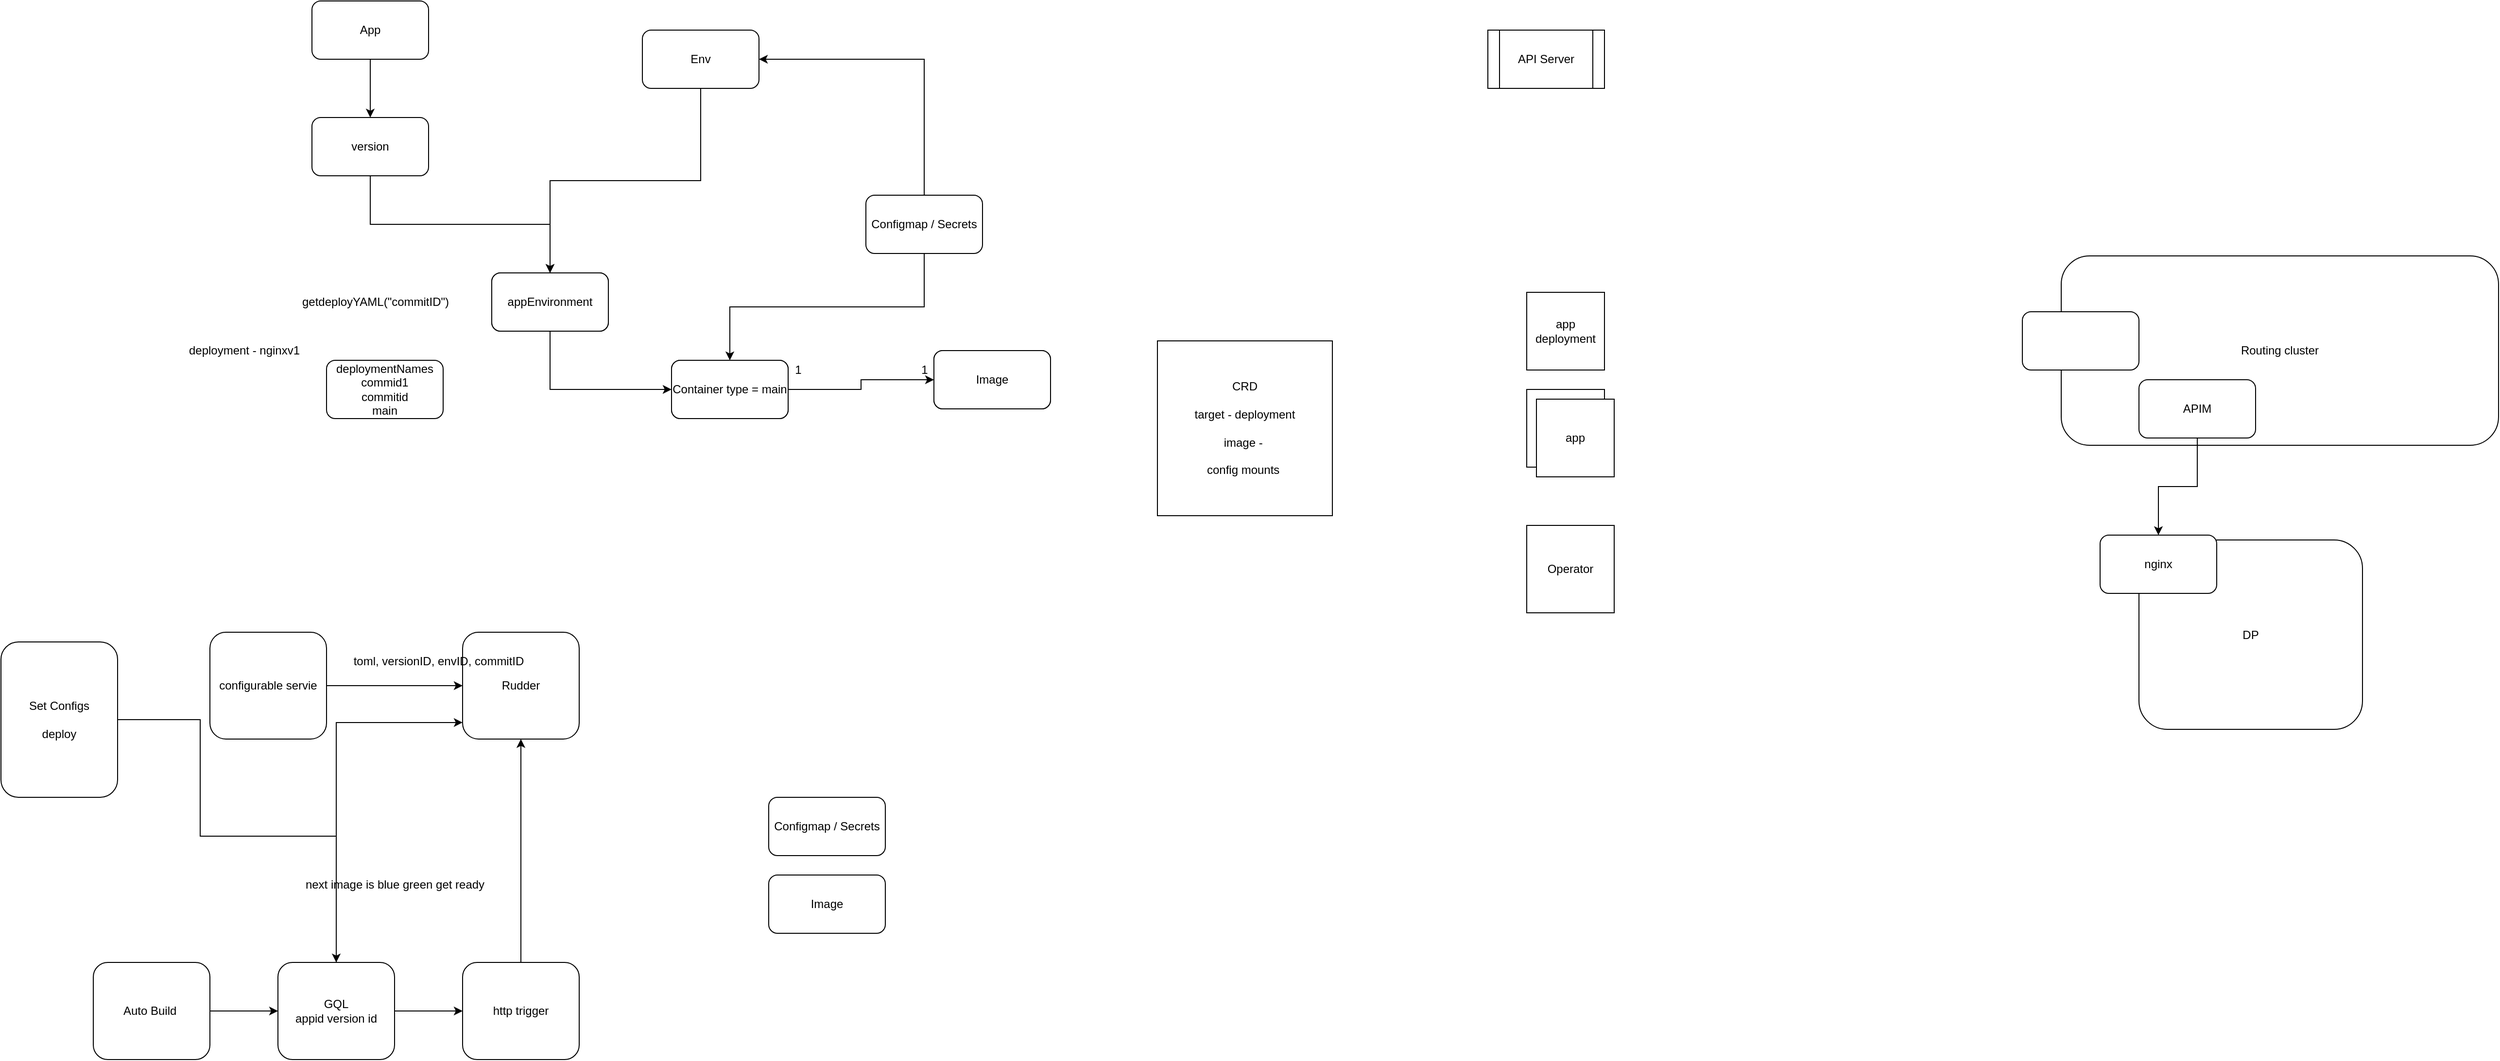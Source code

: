 <mxfile version="16.1.2" type="device"><diagram id="NkX3YDX1I7fjAGdv_0Hl" name="Page-1"><mxGraphModel dx="1956" dy="997" grid="1" gridSize="10" guides="1" tooltips="1" connect="1" arrows="1" fold="1" page="1" pageScale="1" pageWidth="850" pageHeight="1100" math="0" shadow="0"><root><mxCell id="0"/><mxCell id="1" parent="0"/><mxCell id="xBkOGX8yVlN4XPknSLS_-9" style="edgeStyle=orthogonalEdgeStyle;rounded=0;orthogonalLoop=1;jettySize=auto;html=1;exitX=0.5;exitY=1;exitDx=0;exitDy=0;entryX=0;entryY=0.5;entryDx=0;entryDy=0;" parent="1" source="xBkOGX8yVlN4XPknSLS_-1" target="xBkOGX8yVlN4XPknSLS_-8" edge="1"><mxGeometry relative="1" as="geometry"/></mxCell><mxCell id="xBkOGX8yVlN4XPknSLS_-1" value="appEnvironment" style="rounded=1;whiteSpace=wrap;html=1;" parent="1" vertex="1"><mxGeometry x="335" y="410" width="120" height="60" as="geometry"/></mxCell><mxCell id="xBkOGX8yVlN4XPknSLS_-5" style="edgeStyle=orthogonalEdgeStyle;rounded=0;orthogonalLoop=1;jettySize=auto;html=1;exitX=0.5;exitY=1;exitDx=0;exitDy=0;" parent="1" source="xBkOGX8yVlN4XPknSLS_-2" target="xBkOGX8yVlN4XPknSLS_-1" edge="1"><mxGeometry relative="1" as="geometry"/></mxCell><mxCell id="xBkOGX8yVlN4XPknSLS_-2" value="version" style="rounded=1;whiteSpace=wrap;html=1;" parent="1" vertex="1"><mxGeometry x="150" y="250" width="120" height="60" as="geometry"/></mxCell><mxCell id="xBkOGX8yVlN4XPknSLS_-4" style="edgeStyle=orthogonalEdgeStyle;rounded=0;orthogonalLoop=1;jettySize=auto;html=1;exitX=0.5;exitY=1;exitDx=0;exitDy=0;" parent="1" source="xBkOGX8yVlN4XPknSLS_-3" target="xBkOGX8yVlN4XPknSLS_-2" edge="1"><mxGeometry relative="1" as="geometry"/></mxCell><mxCell id="xBkOGX8yVlN4XPknSLS_-3" value="App" style="rounded=1;whiteSpace=wrap;html=1;" parent="1" vertex="1"><mxGeometry x="150" y="130" width="120" height="60" as="geometry"/></mxCell><mxCell id="xBkOGX8yVlN4XPknSLS_-7" style="edgeStyle=orthogonalEdgeStyle;rounded=0;orthogonalLoop=1;jettySize=auto;html=1;exitX=0.5;exitY=1;exitDx=0;exitDy=0;" parent="1" source="xBkOGX8yVlN4XPknSLS_-6" target="xBkOGX8yVlN4XPknSLS_-1" edge="1"><mxGeometry relative="1" as="geometry"/></mxCell><mxCell id="xBkOGX8yVlN4XPknSLS_-6" value="Env" style="rounded=1;whiteSpace=wrap;html=1;" parent="1" vertex="1"><mxGeometry x="490" y="160" width="120" height="60" as="geometry"/></mxCell><mxCell id="xBkOGX8yVlN4XPknSLS_-11" style="edgeStyle=orthogonalEdgeStyle;rounded=0;orthogonalLoop=1;jettySize=auto;html=1;exitX=1;exitY=0.5;exitDx=0;exitDy=0;" parent="1" source="xBkOGX8yVlN4XPknSLS_-8" target="xBkOGX8yVlN4XPknSLS_-10" edge="1"><mxGeometry relative="1" as="geometry"/></mxCell><mxCell id="xBkOGX8yVlN4XPknSLS_-8" value="Container type = main" style="rounded=1;whiteSpace=wrap;html=1;" parent="1" vertex="1"><mxGeometry x="520" y="500" width="120" height="60" as="geometry"/></mxCell><mxCell id="xBkOGX8yVlN4XPknSLS_-10" value="Image" style="rounded=1;whiteSpace=wrap;html=1;" parent="1" vertex="1"><mxGeometry x="790" y="490" width="120" height="60" as="geometry"/></mxCell><mxCell id="xBkOGX8yVlN4XPknSLS_-12" value="1" style="text;html=1;align=center;verticalAlign=middle;resizable=0;points=[];autosize=1;strokeColor=none;fillColor=none;" parent="1" vertex="1"><mxGeometry x="640" y="500" width="20" height="20" as="geometry"/></mxCell><mxCell id="xBkOGX8yVlN4XPknSLS_-13" value="1" style="text;html=1;align=center;verticalAlign=middle;resizable=0;points=[];autosize=1;strokeColor=none;fillColor=none;" parent="1" vertex="1"><mxGeometry x="770" y="500" width="20" height="20" as="geometry"/></mxCell><mxCell id="xBkOGX8yVlN4XPknSLS_-15" style="edgeStyle=orthogonalEdgeStyle;rounded=0;orthogonalLoop=1;jettySize=auto;html=1;exitX=0.5;exitY=1;exitDx=0;exitDy=0;" parent="1" source="xBkOGX8yVlN4XPknSLS_-14" target="xBkOGX8yVlN4XPknSLS_-8" edge="1"><mxGeometry relative="1" as="geometry"/></mxCell><mxCell id="xBkOGX8yVlN4XPknSLS_-16" style="edgeStyle=orthogonalEdgeStyle;rounded=0;orthogonalLoop=1;jettySize=auto;html=1;exitX=0.5;exitY=0;exitDx=0;exitDy=0;entryX=1;entryY=0.5;entryDx=0;entryDy=0;" parent="1" source="xBkOGX8yVlN4XPknSLS_-14" target="xBkOGX8yVlN4XPknSLS_-6" edge="1"><mxGeometry relative="1" as="geometry"/></mxCell><mxCell id="xBkOGX8yVlN4XPknSLS_-14" value="Configmap / Secrets" style="rounded=1;whiteSpace=wrap;html=1;" parent="1" vertex="1"><mxGeometry x="720" y="330" width="120" height="60" as="geometry"/></mxCell><mxCell id="xBkOGX8yVlN4XPknSLS_-18" value="deployment - nginxv1" style="text;html=1;align=center;verticalAlign=middle;resizable=0;points=[];autosize=1;strokeColor=none;fillColor=none;" parent="1" vertex="1"><mxGeometry x="15" y="480" width="130" height="20" as="geometry"/></mxCell><mxCell id="xBkOGX8yVlN4XPknSLS_-79" style="edgeStyle=orthogonalEdgeStyle;rounded=0;orthogonalLoop=1;jettySize=auto;html=1;exitX=1;exitY=0.5;exitDx=0;exitDy=0;" parent="1" source="xBkOGX8yVlN4XPknSLS_-64" target="xBkOGX8yVlN4XPknSLS_-72" edge="1"><mxGeometry relative="1" as="geometry"><Array as="points"><mxPoint x="35" y="990"/><mxPoint x="175" y="990"/></Array></mxGeometry></mxCell><mxCell id="xBkOGX8yVlN4XPknSLS_-64" value="Set Configs&lt;br&gt;&lt;br&gt;deploy" style="rounded=1;whiteSpace=wrap;html=1;" parent="1" vertex="1"><mxGeometry x="-170" y="790" width="120" height="160" as="geometry"/></mxCell><mxCell id="xBkOGX8yVlN4XPknSLS_-69" style="edgeStyle=orthogonalEdgeStyle;rounded=0;orthogonalLoop=1;jettySize=auto;html=1;exitX=1;exitY=0.5;exitDx=0;exitDy=0;" parent="1" source="xBkOGX8yVlN4XPknSLS_-65" target="xBkOGX8yVlN4XPknSLS_-67" edge="1"><mxGeometry relative="1" as="geometry"/></mxCell><mxCell id="xBkOGX8yVlN4XPknSLS_-65" value="configurable servie" style="rounded=1;whiteSpace=wrap;html=1;" parent="1" vertex="1"><mxGeometry x="45" y="780" width="120" height="110" as="geometry"/></mxCell><mxCell id="xBkOGX8yVlN4XPknSLS_-67" value="Rudder" style="rounded=1;whiteSpace=wrap;html=1;" parent="1" vertex="1"><mxGeometry x="305" y="780" width="120" height="110" as="geometry"/></mxCell><mxCell id="xBkOGX8yVlN4XPknSLS_-73" style="edgeStyle=orthogonalEdgeStyle;rounded=0;orthogonalLoop=1;jettySize=auto;html=1;exitX=1;exitY=0.5;exitDx=0;exitDy=0;" parent="1" source="xBkOGX8yVlN4XPknSLS_-71" target="xBkOGX8yVlN4XPknSLS_-72" edge="1"><mxGeometry relative="1" as="geometry"/></mxCell><mxCell id="xBkOGX8yVlN4XPknSLS_-71" value="Auto Build&amp;nbsp;" style="rounded=1;whiteSpace=wrap;html=1;" parent="1" vertex="1"><mxGeometry x="-75" y="1120" width="120" height="100" as="geometry"/></mxCell><mxCell id="xBkOGX8yVlN4XPknSLS_-75" style="edgeStyle=orthogonalEdgeStyle;rounded=0;orthogonalLoop=1;jettySize=auto;html=1;exitX=1;exitY=0.5;exitDx=0;exitDy=0;" parent="1" source="xBkOGX8yVlN4XPknSLS_-72" target="xBkOGX8yVlN4XPknSLS_-74" edge="1"><mxGeometry relative="1" as="geometry"/></mxCell><mxCell id="xBkOGX8yVlN4XPknSLS_-81" style="edgeStyle=orthogonalEdgeStyle;rounded=0;orthogonalLoop=1;jettySize=auto;html=1;exitX=0.5;exitY=0;exitDx=0;exitDy=0;entryX=0;entryY=0.845;entryDx=0;entryDy=0;entryPerimeter=0;" parent="1" source="xBkOGX8yVlN4XPknSLS_-72" target="xBkOGX8yVlN4XPknSLS_-67" edge="1"><mxGeometry relative="1" as="geometry"/></mxCell><mxCell id="xBkOGX8yVlN4XPknSLS_-72" value="GQL&lt;br&gt;appid version id" style="rounded=1;whiteSpace=wrap;html=1;" parent="1" vertex="1"><mxGeometry x="115" y="1120" width="120" height="100" as="geometry"/></mxCell><mxCell id="xBkOGX8yVlN4XPknSLS_-80" style="edgeStyle=orthogonalEdgeStyle;rounded=0;orthogonalLoop=1;jettySize=auto;html=1;exitX=0.5;exitY=0;exitDx=0;exitDy=0;" parent="1" source="xBkOGX8yVlN4XPknSLS_-74" target="xBkOGX8yVlN4XPknSLS_-67" edge="1"><mxGeometry relative="1" as="geometry"/></mxCell><mxCell id="xBkOGX8yVlN4XPknSLS_-74" value="http trigger" style="rounded=1;whiteSpace=wrap;html=1;" parent="1" vertex="1"><mxGeometry x="305" y="1120" width="120" height="100" as="geometry"/></mxCell><mxCell id="xBkOGX8yVlN4XPknSLS_-82" value="next image is blue green get ready" style="text;html=1;align=center;verticalAlign=middle;resizable=0;points=[];autosize=1;strokeColor=none;fillColor=none;" parent="1" vertex="1"><mxGeometry x="135" y="1030" width="200" height="20" as="geometry"/></mxCell><mxCell id="xBkOGX8yVlN4XPknSLS_-84" value="Configmap / Secrets" style="rounded=1;whiteSpace=wrap;html=1;" parent="1" vertex="1"><mxGeometry x="620" y="950" width="120" height="60" as="geometry"/></mxCell><mxCell id="xBkOGX8yVlN4XPknSLS_-85" value="Image" style="rounded=1;whiteSpace=wrap;html=1;" parent="1" vertex="1"><mxGeometry x="620" y="1030" width="120" height="60" as="geometry"/></mxCell><mxCell id="xBkOGX8yVlN4XPknSLS_-86" value="deploymentNames&lt;br&gt;commid1&lt;br&gt;commitid&lt;br&gt;main" style="rounded=1;whiteSpace=wrap;html=1;" parent="1" vertex="1"><mxGeometry x="165" y="500" width="120" height="60" as="geometry"/></mxCell><mxCell id="xBkOGX8yVlN4XPknSLS_-87" value="toml, versionID, envID, commitID" style="text;html=1;align=center;verticalAlign=middle;resizable=0;points=[];autosize=1;strokeColor=none;fillColor=none;" parent="1" vertex="1"><mxGeometry x="185" y="800" width="190" height="20" as="geometry"/></mxCell><mxCell id="xBkOGX8yVlN4XPknSLS_-88" value="getdeployYAML(&quot;commitID&quot;)" style="text;html=1;align=center;verticalAlign=middle;resizable=0;points=[];autosize=1;strokeColor=none;fillColor=none;" parent="1" vertex="1"><mxGeometry x="130" y="430" width="170" height="20" as="geometry"/></mxCell><mxCell id="xBkOGX8yVlN4XPknSLS_-96" value="appEnvironment" style="rounded=1;whiteSpace=wrap;html=1;" parent="1" vertex="1"><mxGeometry x="335" y="410" width="120" height="60" as="geometry"/></mxCell><mxCell id="xBkOGX8yVlN4XPknSLS_-97" value="Container type = main" style="rounded=1;whiteSpace=wrap;html=1;" parent="1" vertex="1"><mxGeometry x="520" y="500" width="120" height="60" as="geometry"/></mxCell><mxCell id="xBkOGX8yVlN4XPknSLS_-98" value="Image" style="rounded=1;whiteSpace=wrap;html=1;" parent="1" vertex="1"><mxGeometry x="790" y="490" width="120" height="60" as="geometry"/></mxCell><mxCell id="xBkOGX8yVlN4XPknSLS_-100" value="app deployment" style="whiteSpace=wrap;html=1;aspect=fixed;" parent="1" vertex="1"><mxGeometry x="1400" y="430" width="80" height="80" as="geometry"/></mxCell><mxCell id="xBkOGX8yVlN4XPknSLS_-102" value="CRD&lt;br&gt;&lt;br&gt;target - deployment&lt;br&gt;&lt;br&gt;image -&amp;nbsp;&lt;br&gt;&lt;br&gt;config mounts&amp;nbsp;" style="whiteSpace=wrap;html=1;aspect=fixed;" parent="1" vertex="1"><mxGeometry x="1020" y="480" width="180" height="180" as="geometry"/></mxCell><mxCell id="xBkOGX8yVlN4XPknSLS_-103" value="Operator" style="whiteSpace=wrap;html=1;aspect=fixed;" parent="1" vertex="1"><mxGeometry x="1400" y="670" width="90" height="90" as="geometry"/></mxCell><mxCell id="xBkOGX8yVlN4XPknSLS_-104" value="app" style="whiteSpace=wrap;html=1;aspect=fixed;" parent="1" vertex="1"><mxGeometry x="1400" y="530" width="80" height="80" as="geometry"/></mxCell><mxCell id="xBkOGX8yVlN4XPknSLS_-105" value="API Server" style="shape=process;whiteSpace=wrap;html=1;backgroundOutline=1;" parent="1" vertex="1"><mxGeometry x="1360" y="160" width="120" height="60" as="geometry"/></mxCell><mxCell id="xBkOGX8yVlN4XPknSLS_-109" value="app" style="whiteSpace=wrap;html=1;aspect=fixed;" parent="1" vertex="1"><mxGeometry x="1410" y="540" width="80" height="80" as="geometry"/></mxCell><mxCell id="xBkOGX8yVlN4XPknSLS_-113" value="DP" style="rounded=1;whiteSpace=wrap;html=1;" parent="1" vertex="1"><mxGeometry x="2030" y="685" width="230" height="195" as="geometry"/></mxCell><mxCell id="xBkOGX8yVlN4XPknSLS_-115" value="Routing cluster" style="rounded=1;whiteSpace=wrap;html=1;" parent="1" vertex="1"><mxGeometry x="1950" y="392.5" width="450" height="195" as="geometry"/></mxCell><mxCell id="xBkOGX8yVlN4XPknSLS_-116" value="" style="rounded=1;whiteSpace=wrap;html=1;" parent="1" vertex="1"><mxGeometry x="1910" y="450" width="120" height="60" as="geometry"/></mxCell><mxCell id="xBkOGX8yVlN4XPknSLS_-119" style="edgeStyle=orthogonalEdgeStyle;rounded=0;orthogonalLoop=1;jettySize=auto;html=1;exitX=0.5;exitY=1;exitDx=0;exitDy=0;" parent="1" source="xBkOGX8yVlN4XPknSLS_-117" target="xBkOGX8yVlN4XPknSLS_-118" edge="1"><mxGeometry relative="1" as="geometry"/></mxCell><mxCell id="xBkOGX8yVlN4XPknSLS_-117" value="APIM" style="rounded=1;whiteSpace=wrap;html=1;" parent="1" vertex="1"><mxGeometry x="2030" y="520" width="120" height="60" as="geometry"/></mxCell><mxCell id="xBkOGX8yVlN4XPknSLS_-118" value="nginx" style="rounded=1;whiteSpace=wrap;html=1;" parent="1" vertex="1"><mxGeometry x="1990" y="680" width="120" height="60" as="geometry"/></mxCell></root></mxGraphModel></diagram></mxfile>